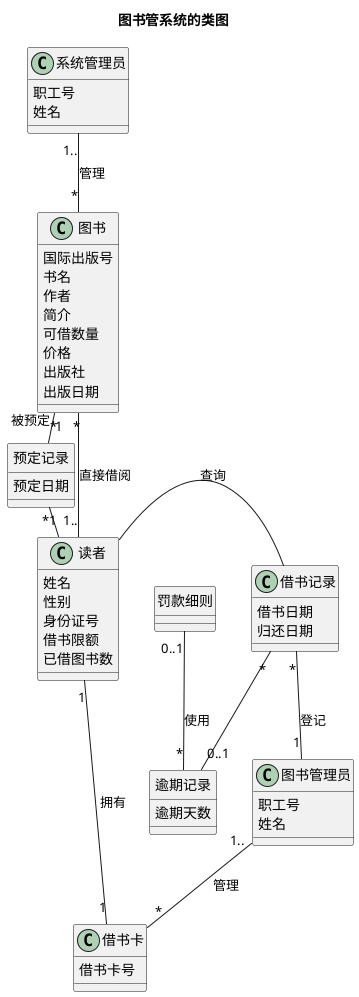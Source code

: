 @startuml
title 图书管系统的类图

Class 图书{
国际出版号
书名
作者
简介
可借数量
价格
出版社
出版日期
}

Class 预定记录{
预定日期
}
hide 预定记录 Circle


Class 借书记录{
借书日期
归还日期
}

Class 读者{
姓名
性别
身份证号
借书限额
已借图书数
}

Class 图书管理员{
职工号
姓名
}
Class 系统管理员{
职工号
姓名
}
Class 借书卡{
借书卡号
}
Class 逾期记录{
逾期天数
}
hide 逾期记录 Circle

Class 罚款细则
hide 罚款细则 Circle

图书 "1" - "*" 预定记录:被预定
预定记录 "*" - "1" 读者
读者 - 借书记录:查询
借书记录 "*" -- "1" 图书管理员:登记
借书记录 "*" -- "0..1" 逾期记录
罚款细则 "0..1" -- "*" 逾期记录:使用
系统管理员 "1.." -- "*" 图书:管理
读者 "1" -- "1" 借书卡:拥有
图书管理员 "1.." -- "*" 借书卡:管理
读者 "1.." -- "*" 图书:直接借阅
@enduml